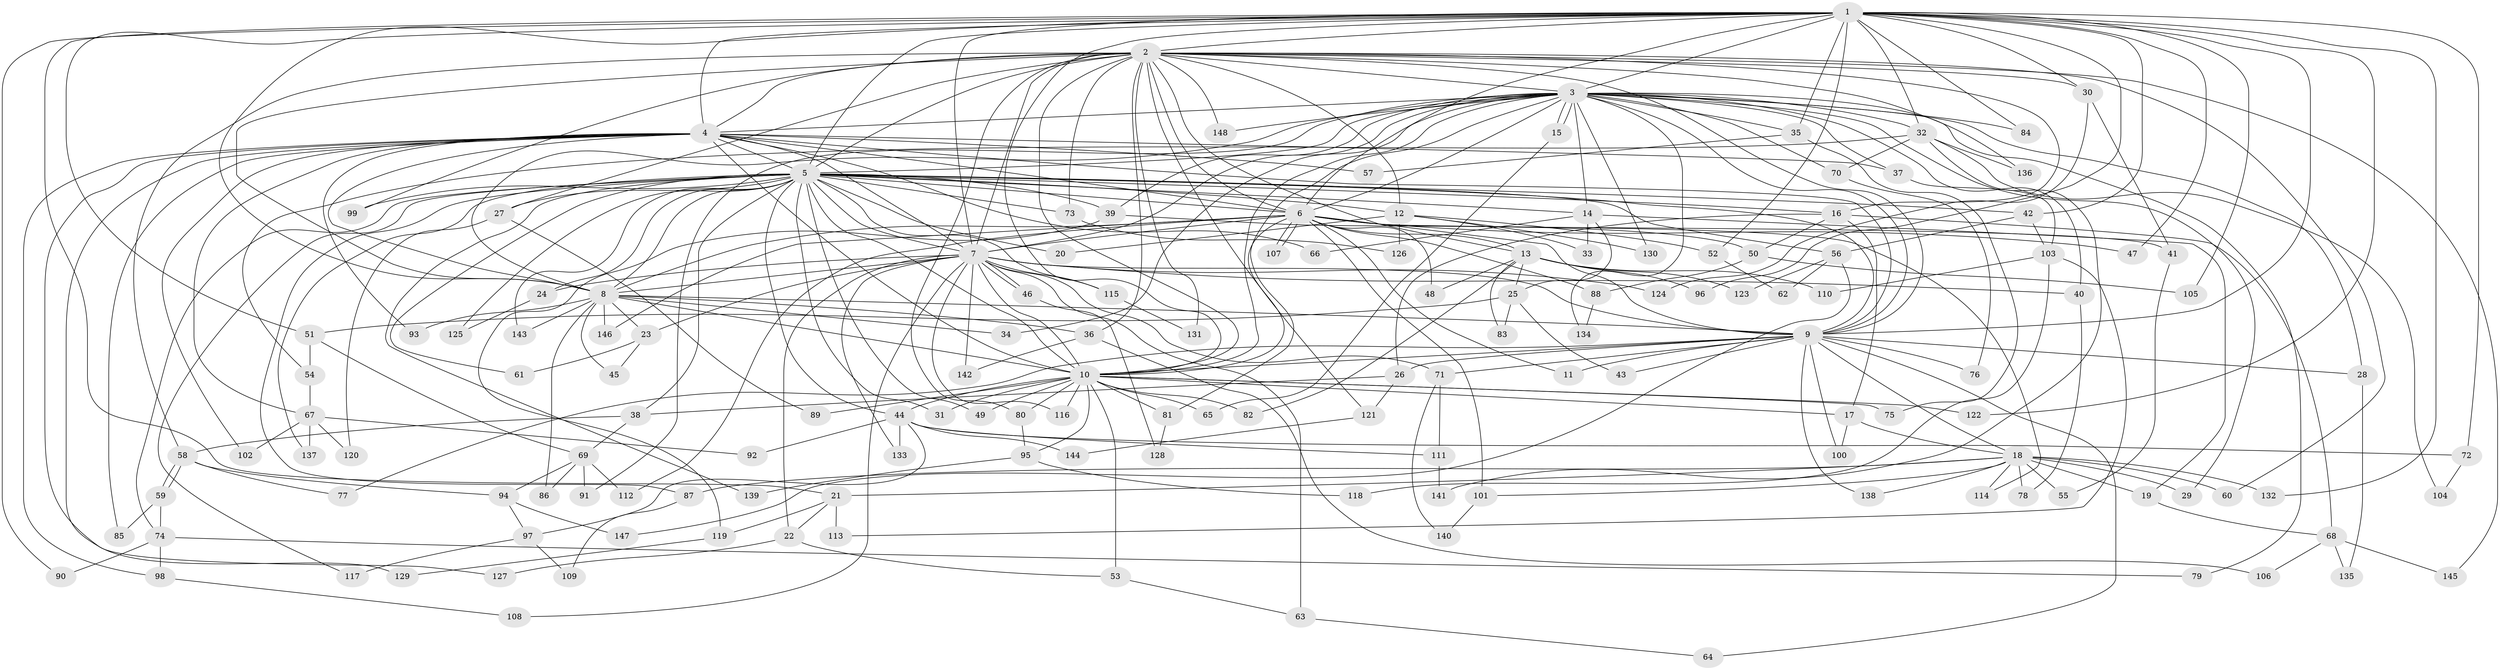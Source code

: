 // coarse degree distribution, {24: 0.017543859649122806, 28: 0.008771929824561403, 19: 0.008771929824561403, 32: 0.008771929824561403, 20: 0.017543859649122806, 21: 0.008771929824561403, 16: 0.008771929824561403, 22: 0.008771929824561403, 7: 0.017543859649122806, 11: 0.008771929824561403, 6: 0.043859649122807015, 3: 0.18421052631578946, 8: 0.017543859649122806, 13: 0.008771929824561403, 2: 0.4824561403508772, 5: 0.043859649122807015, 4: 0.08771929824561403, 9: 0.008771929824561403, 1: 0.008771929824561403}
// Generated by graph-tools (version 1.1) at 2025/51/02/27/25 19:51:45]
// undirected, 148 vertices, 321 edges
graph export_dot {
graph [start="1"]
  node [color=gray90,style=filled];
  1;
  2;
  3;
  4;
  5;
  6;
  7;
  8;
  9;
  10;
  11;
  12;
  13;
  14;
  15;
  16;
  17;
  18;
  19;
  20;
  21;
  22;
  23;
  24;
  25;
  26;
  27;
  28;
  29;
  30;
  31;
  32;
  33;
  34;
  35;
  36;
  37;
  38;
  39;
  40;
  41;
  42;
  43;
  44;
  45;
  46;
  47;
  48;
  49;
  50;
  51;
  52;
  53;
  54;
  55;
  56;
  57;
  58;
  59;
  60;
  61;
  62;
  63;
  64;
  65;
  66;
  67;
  68;
  69;
  70;
  71;
  72;
  73;
  74;
  75;
  76;
  77;
  78;
  79;
  80;
  81;
  82;
  83;
  84;
  85;
  86;
  87;
  88;
  89;
  90;
  91;
  92;
  93;
  94;
  95;
  96;
  97;
  98;
  99;
  100;
  101;
  102;
  103;
  104;
  105;
  106;
  107;
  108;
  109;
  110;
  111;
  112;
  113;
  114;
  115;
  116;
  117;
  118;
  119;
  120;
  121;
  122;
  123;
  124;
  125;
  126;
  127;
  128;
  129;
  130;
  131;
  132;
  133;
  134;
  135;
  136;
  137;
  138;
  139;
  140;
  141;
  142;
  143;
  144;
  145;
  146;
  147;
  148;
  1 -- 2;
  1 -- 3;
  1 -- 4;
  1 -- 5;
  1 -- 6;
  1 -- 7;
  1 -- 8;
  1 -- 9;
  1 -- 10;
  1 -- 21;
  1 -- 30;
  1 -- 32;
  1 -- 35;
  1 -- 42;
  1 -- 47;
  1 -- 51;
  1 -- 52;
  1 -- 72;
  1 -- 84;
  1 -- 90;
  1 -- 96;
  1 -- 105;
  1 -- 122;
  1 -- 132;
  2 -- 3;
  2 -- 4;
  2 -- 5;
  2 -- 6;
  2 -- 7;
  2 -- 8;
  2 -- 9;
  2 -- 10;
  2 -- 12;
  2 -- 13;
  2 -- 16;
  2 -- 27;
  2 -- 30;
  2 -- 36;
  2 -- 58;
  2 -- 60;
  2 -- 73;
  2 -- 80;
  2 -- 99;
  2 -- 121;
  2 -- 131;
  2 -- 136;
  2 -- 145;
  2 -- 148;
  3 -- 4;
  3 -- 5;
  3 -- 6;
  3 -- 7;
  3 -- 8;
  3 -- 9;
  3 -- 10;
  3 -- 14;
  3 -- 15;
  3 -- 15;
  3 -- 28;
  3 -- 29;
  3 -- 32;
  3 -- 34;
  3 -- 35;
  3 -- 37;
  3 -- 39;
  3 -- 40;
  3 -- 70;
  3 -- 79;
  3 -- 81;
  3 -- 84;
  3 -- 91;
  3 -- 130;
  3 -- 134;
  3 -- 148;
  4 -- 5;
  4 -- 6;
  4 -- 7;
  4 -- 8;
  4 -- 9;
  4 -- 10;
  4 -- 37;
  4 -- 57;
  4 -- 66;
  4 -- 67;
  4 -- 85;
  4 -- 93;
  4 -- 98;
  4 -- 102;
  4 -- 127;
  4 -- 129;
  5 -- 6;
  5 -- 7;
  5 -- 8;
  5 -- 9;
  5 -- 10;
  5 -- 12;
  5 -- 14;
  5 -- 16;
  5 -- 20;
  5 -- 24;
  5 -- 27;
  5 -- 31;
  5 -- 38;
  5 -- 39;
  5 -- 42;
  5 -- 44;
  5 -- 49;
  5 -- 56;
  5 -- 61;
  5 -- 73;
  5 -- 74;
  5 -- 87;
  5 -- 99;
  5 -- 115;
  5 -- 117;
  5 -- 125;
  5 -- 137;
  5 -- 139;
  5 -- 143;
  6 -- 7;
  6 -- 8;
  6 -- 9;
  6 -- 10;
  6 -- 11;
  6 -- 13;
  6 -- 41;
  6 -- 47;
  6 -- 48;
  6 -- 88;
  6 -- 101;
  6 -- 107;
  6 -- 107;
  6 -- 112;
  6 -- 114;
  6 -- 146;
  7 -- 8;
  7 -- 9;
  7 -- 10;
  7 -- 22;
  7 -- 23;
  7 -- 24;
  7 -- 40;
  7 -- 46;
  7 -- 46;
  7 -- 63;
  7 -- 71;
  7 -- 108;
  7 -- 115;
  7 -- 116;
  7 -- 124;
  7 -- 133;
  7 -- 142;
  8 -- 9;
  8 -- 10;
  8 -- 23;
  8 -- 34;
  8 -- 36;
  8 -- 45;
  8 -- 86;
  8 -- 93;
  8 -- 143;
  8 -- 146;
  9 -- 10;
  9 -- 11;
  9 -- 18;
  9 -- 26;
  9 -- 28;
  9 -- 43;
  9 -- 64;
  9 -- 71;
  9 -- 76;
  9 -- 77;
  9 -- 100;
  9 -- 138;
  10 -- 17;
  10 -- 31;
  10 -- 44;
  10 -- 49;
  10 -- 53;
  10 -- 65;
  10 -- 75;
  10 -- 80;
  10 -- 81;
  10 -- 82;
  10 -- 89;
  10 -- 95;
  10 -- 116;
  10 -- 122;
  12 -- 20;
  12 -- 33;
  12 -- 52;
  12 -- 126;
  12 -- 130;
  13 -- 25;
  13 -- 48;
  13 -- 82;
  13 -- 83;
  13 -- 96;
  13 -- 110;
  13 -- 123;
  14 -- 19;
  14 -- 25;
  14 -- 33;
  14 -- 66;
  15 -- 65;
  16 -- 17;
  16 -- 26;
  16 -- 50;
  16 -- 68;
  17 -- 18;
  17 -- 100;
  18 -- 19;
  18 -- 21;
  18 -- 29;
  18 -- 55;
  18 -- 60;
  18 -- 78;
  18 -- 87;
  18 -- 101;
  18 -- 114;
  18 -- 132;
  18 -- 138;
  19 -- 68;
  21 -- 22;
  21 -- 113;
  21 -- 119;
  22 -- 53;
  22 -- 127;
  23 -- 45;
  23 -- 61;
  24 -- 125;
  25 -- 43;
  25 -- 51;
  25 -- 83;
  26 -- 38;
  26 -- 121;
  27 -- 89;
  27 -- 120;
  28 -- 135;
  30 -- 41;
  30 -- 124;
  32 -- 54;
  32 -- 70;
  32 -- 104;
  32 -- 136;
  32 -- 141;
  35 -- 57;
  35 -- 75;
  36 -- 106;
  36 -- 142;
  37 -- 103;
  38 -- 58;
  38 -- 69;
  39 -- 50;
  39 -- 119;
  40 -- 78;
  41 -- 55;
  42 -- 56;
  42 -- 103;
  44 -- 72;
  44 -- 92;
  44 -- 97;
  44 -- 111;
  44 -- 133;
  44 -- 144;
  46 -- 128;
  50 -- 88;
  50 -- 105;
  51 -- 54;
  51 -- 69;
  52 -- 62;
  53 -- 63;
  54 -- 67;
  56 -- 62;
  56 -- 123;
  56 -- 147;
  58 -- 59;
  58 -- 59;
  58 -- 77;
  58 -- 94;
  59 -- 74;
  59 -- 85;
  63 -- 64;
  67 -- 92;
  67 -- 102;
  67 -- 120;
  67 -- 137;
  68 -- 106;
  68 -- 135;
  68 -- 145;
  69 -- 86;
  69 -- 91;
  69 -- 94;
  69 -- 112;
  70 -- 76;
  71 -- 111;
  71 -- 140;
  72 -- 104;
  73 -- 126;
  74 -- 79;
  74 -- 90;
  74 -- 98;
  80 -- 95;
  81 -- 128;
  87 -- 109;
  88 -- 134;
  94 -- 97;
  94 -- 147;
  95 -- 118;
  95 -- 139;
  97 -- 109;
  97 -- 117;
  98 -- 108;
  101 -- 140;
  103 -- 110;
  103 -- 113;
  103 -- 118;
  111 -- 141;
  115 -- 131;
  119 -- 129;
  121 -- 144;
}
